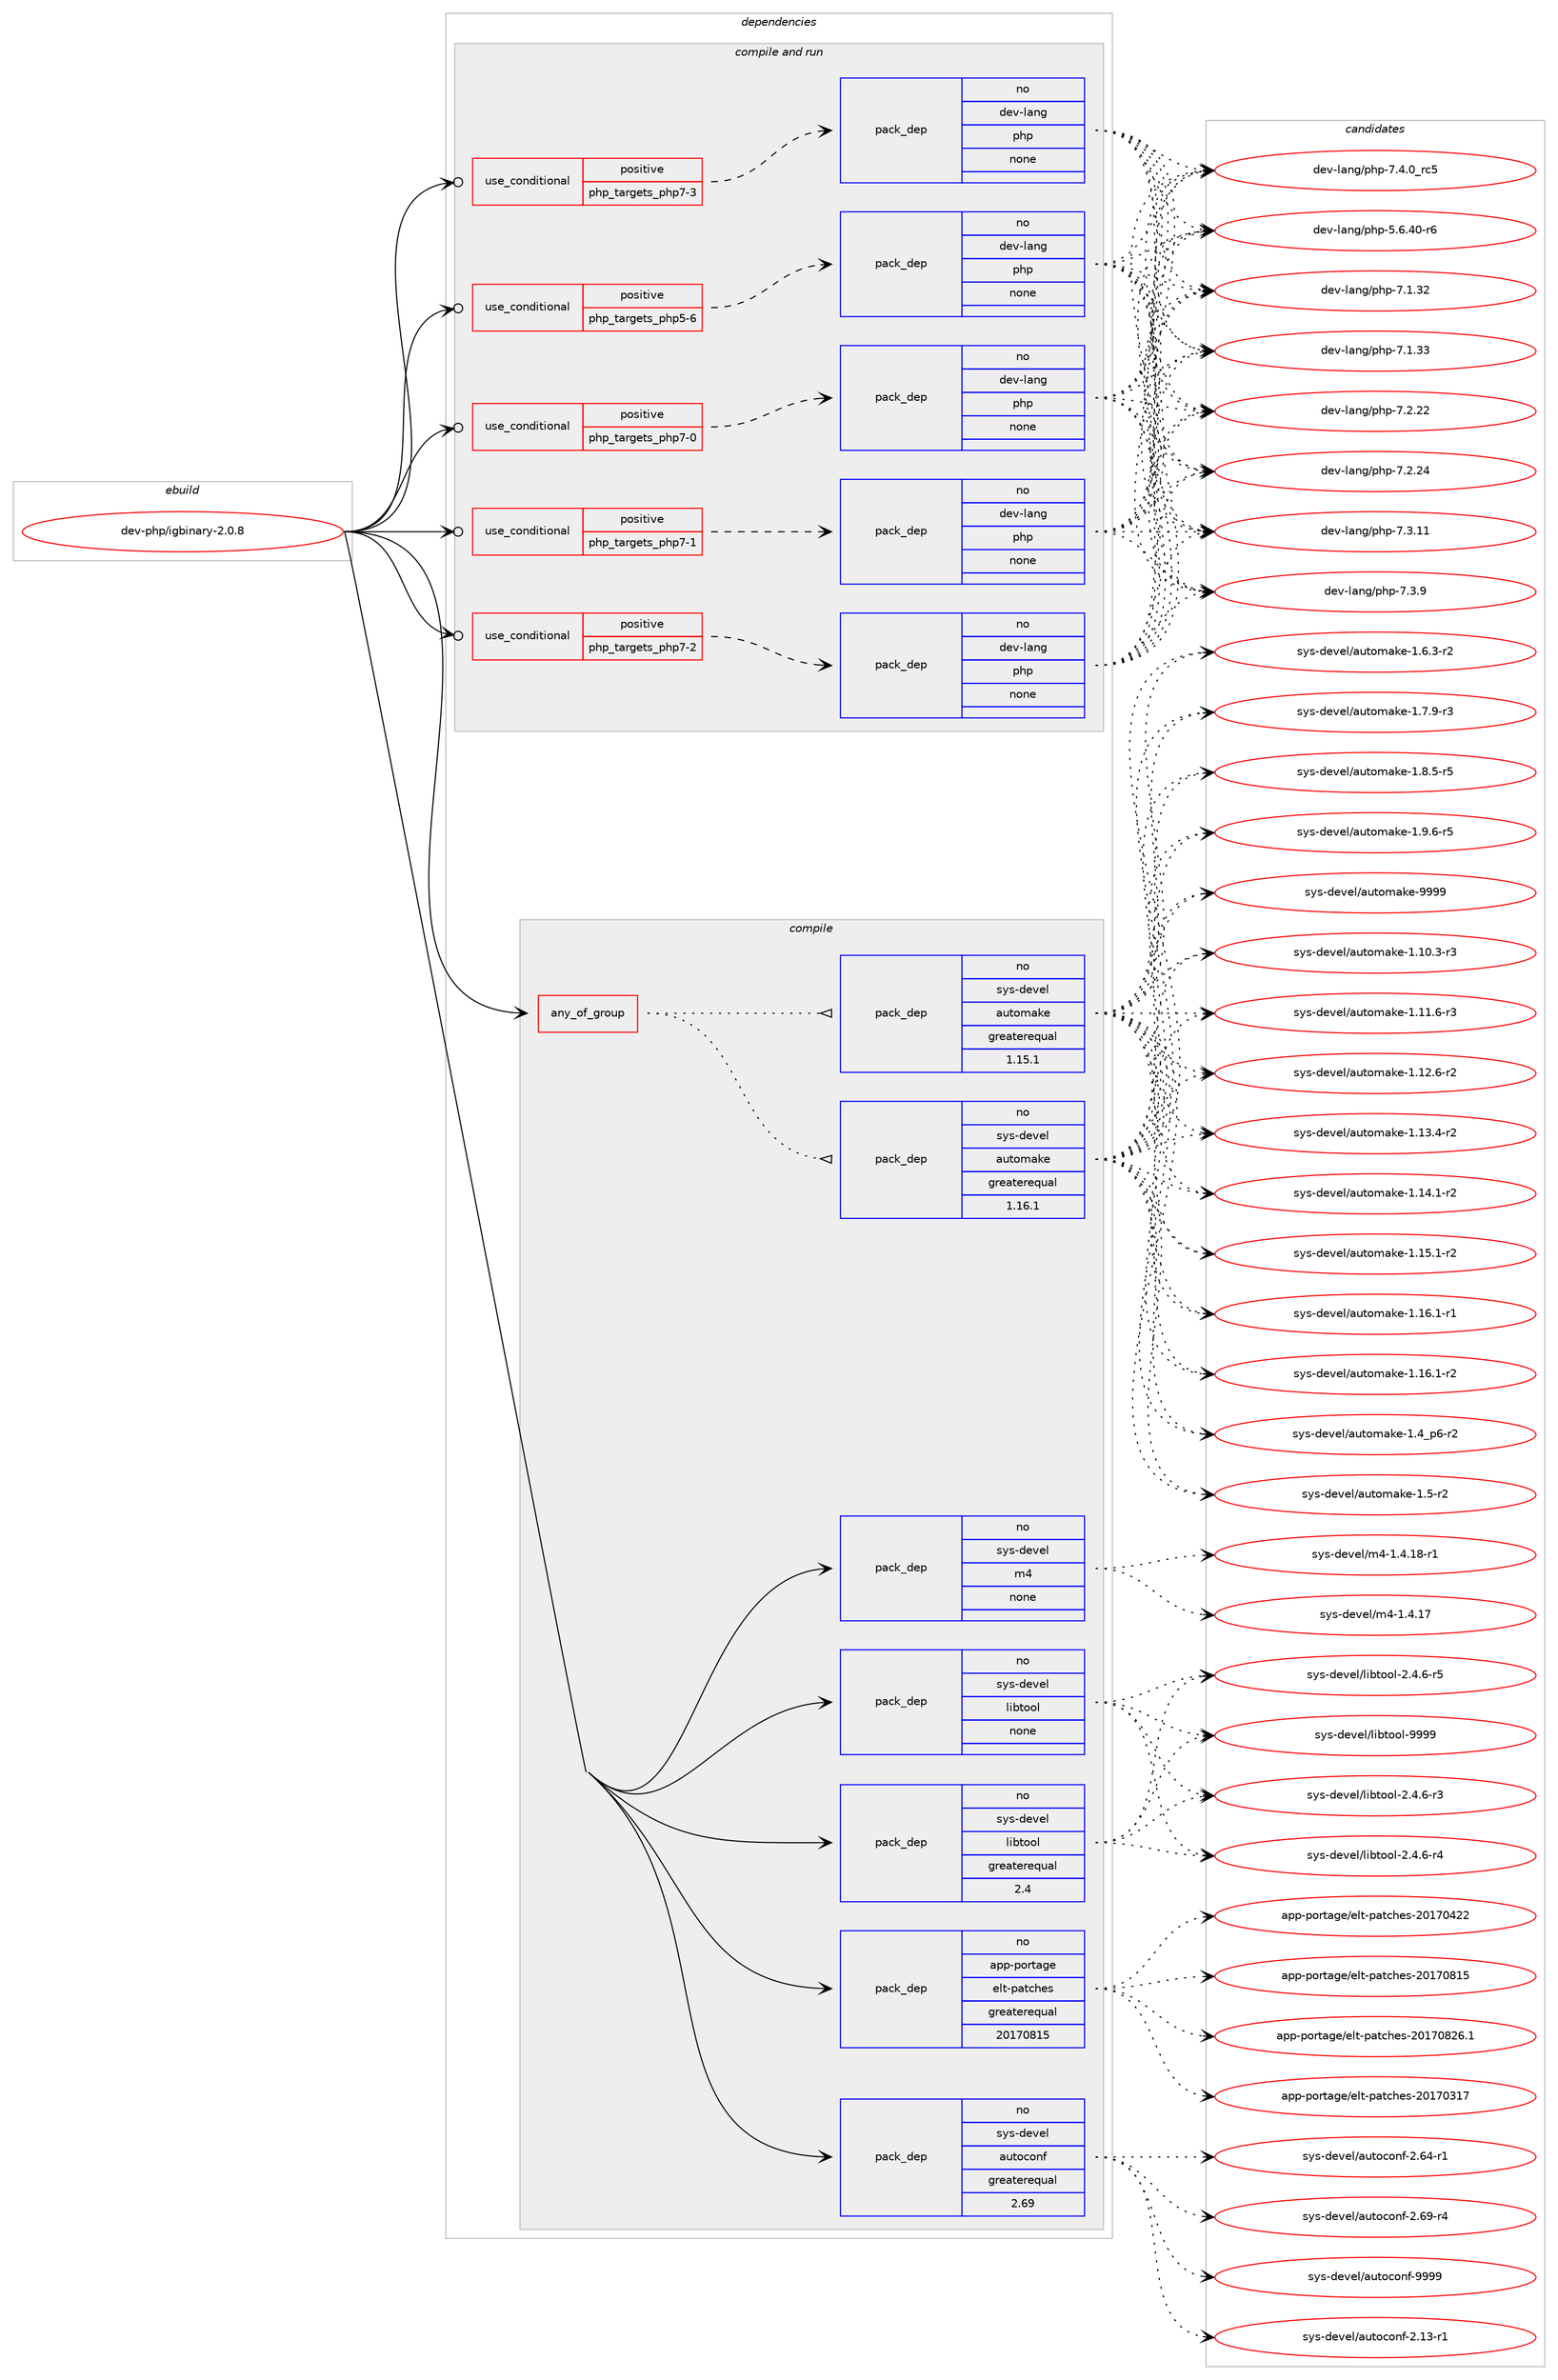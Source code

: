 digraph prolog {

# *************
# Graph options
# *************

newrank=true;
concentrate=true;
compound=true;
graph [rankdir=LR,fontname=Helvetica,fontsize=10,ranksep=1.5];#, ranksep=2.5, nodesep=0.2];
edge  [arrowhead=vee];
node  [fontname=Helvetica,fontsize=10];

# **********
# The ebuild
# **********

subgraph cluster_leftcol {
color=gray;
rank=same;
label=<<i>ebuild</i>>;
id [label="dev-php/igbinary-2.0.8", color=red, width=4, href="../dev-php/igbinary-2.0.8.svg"];
}

# ****************
# The dependencies
# ****************

subgraph cluster_midcol {
color=gray;
label=<<i>dependencies</i>>;
subgraph cluster_compile {
fillcolor="#eeeeee";
style=filled;
label=<<i>compile</i>>;
subgraph any11306 {
dependency589459 [label=<<TABLE BORDER="0" CELLBORDER="1" CELLSPACING="0" CELLPADDING="4"><TR><TD CELLPADDING="10">any_of_group</TD></TR></TABLE>>, shape=none, color=red];subgraph pack443051 {
dependency589460 [label=<<TABLE BORDER="0" CELLBORDER="1" CELLSPACING="0" CELLPADDING="4" WIDTH="220"><TR><TD ROWSPAN="6" CELLPADDING="30">pack_dep</TD></TR><TR><TD WIDTH="110">no</TD></TR><TR><TD>sys-devel</TD></TR><TR><TD>automake</TD></TR><TR><TD>greaterequal</TD></TR><TR><TD>1.16.1</TD></TR></TABLE>>, shape=none, color=blue];
}
dependency589459:e -> dependency589460:w [weight=20,style="dotted",arrowhead="oinv"];
subgraph pack443052 {
dependency589461 [label=<<TABLE BORDER="0" CELLBORDER="1" CELLSPACING="0" CELLPADDING="4" WIDTH="220"><TR><TD ROWSPAN="6" CELLPADDING="30">pack_dep</TD></TR><TR><TD WIDTH="110">no</TD></TR><TR><TD>sys-devel</TD></TR><TR><TD>automake</TD></TR><TR><TD>greaterequal</TD></TR><TR><TD>1.15.1</TD></TR></TABLE>>, shape=none, color=blue];
}
dependency589459:e -> dependency589461:w [weight=20,style="dotted",arrowhead="oinv"];
}
id:e -> dependency589459:w [weight=20,style="solid",arrowhead="vee"];
subgraph pack443053 {
dependency589462 [label=<<TABLE BORDER="0" CELLBORDER="1" CELLSPACING="0" CELLPADDING="4" WIDTH="220"><TR><TD ROWSPAN="6" CELLPADDING="30">pack_dep</TD></TR><TR><TD WIDTH="110">no</TD></TR><TR><TD>app-portage</TD></TR><TR><TD>elt-patches</TD></TR><TR><TD>greaterequal</TD></TR><TR><TD>20170815</TD></TR></TABLE>>, shape=none, color=blue];
}
id:e -> dependency589462:w [weight=20,style="solid",arrowhead="vee"];
subgraph pack443054 {
dependency589463 [label=<<TABLE BORDER="0" CELLBORDER="1" CELLSPACING="0" CELLPADDING="4" WIDTH="220"><TR><TD ROWSPAN="6" CELLPADDING="30">pack_dep</TD></TR><TR><TD WIDTH="110">no</TD></TR><TR><TD>sys-devel</TD></TR><TR><TD>autoconf</TD></TR><TR><TD>greaterequal</TD></TR><TR><TD>2.69</TD></TR></TABLE>>, shape=none, color=blue];
}
id:e -> dependency589463:w [weight=20,style="solid",arrowhead="vee"];
subgraph pack443055 {
dependency589464 [label=<<TABLE BORDER="0" CELLBORDER="1" CELLSPACING="0" CELLPADDING="4" WIDTH="220"><TR><TD ROWSPAN="6" CELLPADDING="30">pack_dep</TD></TR><TR><TD WIDTH="110">no</TD></TR><TR><TD>sys-devel</TD></TR><TR><TD>libtool</TD></TR><TR><TD>greaterequal</TD></TR><TR><TD>2.4</TD></TR></TABLE>>, shape=none, color=blue];
}
id:e -> dependency589464:w [weight=20,style="solid",arrowhead="vee"];
subgraph pack443056 {
dependency589465 [label=<<TABLE BORDER="0" CELLBORDER="1" CELLSPACING="0" CELLPADDING="4" WIDTH="220"><TR><TD ROWSPAN="6" CELLPADDING="30">pack_dep</TD></TR><TR><TD WIDTH="110">no</TD></TR><TR><TD>sys-devel</TD></TR><TR><TD>libtool</TD></TR><TR><TD>none</TD></TR><TR><TD></TD></TR></TABLE>>, shape=none, color=blue];
}
id:e -> dependency589465:w [weight=20,style="solid",arrowhead="vee"];
subgraph pack443057 {
dependency589466 [label=<<TABLE BORDER="0" CELLBORDER="1" CELLSPACING="0" CELLPADDING="4" WIDTH="220"><TR><TD ROWSPAN="6" CELLPADDING="30">pack_dep</TD></TR><TR><TD WIDTH="110">no</TD></TR><TR><TD>sys-devel</TD></TR><TR><TD>m4</TD></TR><TR><TD>none</TD></TR><TR><TD></TD></TR></TABLE>>, shape=none, color=blue];
}
id:e -> dependency589466:w [weight=20,style="solid",arrowhead="vee"];
}
subgraph cluster_compileandrun {
fillcolor="#eeeeee";
style=filled;
label=<<i>compile and run</i>>;
subgraph cond134737 {
dependency589467 [label=<<TABLE BORDER="0" CELLBORDER="1" CELLSPACING="0" CELLPADDING="4"><TR><TD ROWSPAN="3" CELLPADDING="10">use_conditional</TD></TR><TR><TD>positive</TD></TR><TR><TD>php_targets_php5-6</TD></TR></TABLE>>, shape=none, color=red];
subgraph pack443058 {
dependency589468 [label=<<TABLE BORDER="0" CELLBORDER="1" CELLSPACING="0" CELLPADDING="4" WIDTH="220"><TR><TD ROWSPAN="6" CELLPADDING="30">pack_dep</TD></TR><TR><TD WIDTH="110">no</TD></TR><TR><TD>dev-lang</TD></TR><TR><TD>php</TD></TR><TR><TD>none</TD></TR><TR><TD></TD></TR></TABLE>>, shape=none, color=blue];
}
dependency589467:e -> dependency589468:w [weight=20,style="dashed",arrowhead="vee"];
}
id:e -> dependency589467:w [weight=20,style="solid",arrowhead="odotvee"];
subgraph cond134738 {
dependency589469 [label=<<TABLE BORDER="0" CELLBORDER="1" CELLSPACING="0" CELLPADDING="4"><TR><TD ROWSPAN="3" CELLPADDING="10">use_conditional</TD></TR><TR><TD>positive</TD></TR><TR><TD>php_targets_php7-0</TD></TR></TABLE>>, shape=none, color=red];
subgraph pack443059 {
dependency589470 [label=<<TABLE BORDER="0" CELLBORDER="1" CELLSPACING="0" CELLPADDING="4" WIDTH="220"><TR><TD ROWSPAN="6" CELLPADDING="30">pack_dep</TD></TR><TR><TD WIDTH="110">no</TD></TR><TR><TD>dev-lang</TD></TR><TR><TD>php</TD></TR><TR><TD>none</TD></TR><TR><TD></TD></TR></TABLE>>, shape=none, color=blue];
}
dependency589469:e -> dependency589470:w [weight=20,style="dashed",arrowhead="vee"];
}
id:e -> dependency589469:w [weight=20,style="solid",arrowhead="odotvee"];
subgraph cond134739 {
dependency589471 [label=<<TABLE BORDER="0" CELLBORDER="1" CELLSPACING="0" CELLPADDING="4"><TR><TD ROWSPAN="3" CELLPADDING="10">use_conditional</TD></TR><TR><TD>positive</TD></TR><TR><TD>php_targets_php7-1</TD></TR></TABLE>>, shape=none, color=red];
subgraph pack443060 {
dependency589472 [label=<<TABLE BORDER="0" CELLBORDER="1" CELLSPACING="0" CELLPADDING="4" WIDTH="220"><TR><TD ROWSPAN="6" CELLPADDING="30">pack_dep</TD></TR><TR><TD WIDTH="110">no</TD></TR><TR><TD>dev-lang</TD></TR><TR><TD>php</TD></TR><TR><TD>none</TD></TR><TR><TD></TD></TR></TABLE>>, shape=none, color=blue];
}
dependency589471:e -> dependency589472:w [weight=20,style="dashed",arrowhead="vee"];
}
id:e -> dependency589471:w [weight=20,style="solid",arrowhead="odotvee"];
subgraph cond134740 {
dependency589473 [label=<<TABLE BORDER="0" CELLBORDER="1" CELLSPACING="0" CELLPADDING="4"><TR><TD ROWSPAN="3" CELLPADDING="10">use_conditional</TD></TR><TR><TD>positive</TD></TR><TR><TD>php_targets_php7-2</TD></TR></TABLE>>, shape=none, color=red];
subgraph pack443061 {
dependency589474 [label=<<TABLE BORDER="0" CELLBORDER="1" CELLSPACING="0" CELLPADDING="4" WIDTH="220"><TR><TD ROWSPAN="6" CELLPADDING="30">pack_dep</TD></TR><TR><TD WIDTH="110">no</TD></TR><TR><TD>dev-lang</TD></TR><TR><TD>php</TD></TR><TR><TD>none</TD></TR><TR><TD></TD></TR></TABLE>>, shape=none, color=blue];
}
dependency589473:e -> dependency589474:w [weight=20,style="dashed",arrowhead="vee"];
}
id:e -> dependency589473:w [weight=20,style="solid",arrowhead="odotvee"];
subgraph cond134741 {
dependency589475 [label=<<TABLE BORDER="0" CELLBORDER="1" CELLSPACING="0" CELLPADDING="4"><TR><TD ROWSPAN="3" CELLPADDING="10">use_conditional</TD></TR><TR><TD>positive</TD></TR><TR><TD>php_targets_php7-3</TD></TR></TABLE>>, shape=none, color=red];
subgraph pack443062 {
dependency589476 [label=<<TABLE BORDER="0" CELLBORDER="1" CELLSPACING="0" CELLPADDING="4" WIDTH="220"><TR><TD ROWSPAN="6" CELLPADDING="30">pack_dep</TD></TR><TR><TD WIDTH="110">no</TD></TR><TR><TD>dev-lang</TD></TR><TR><TD>php</TD></TR><TR><TD>none</TD></TR><TR><TD></TD></TR></TABLE>>, shape=none, color=blue];
}
dependency589475:e -> dependency589476:w [weight=20,style="dashed",arrowhead="vee"];
}
id:e -> dependency589475:w [weight=20,style="solid",arrowhead="odotvee"];
}
subgraph cluster_run {
fillcolor="#eeeeee";
style=filled;
label=<<i>run</i>>;
}
}

# **************
# The candidates
# **************

subgraph cluster_choices {
rank=same;
color=gray;
label=<<i>candidates</i>>;

subgraph choice443051 {
color=black;
nodesep=1;
choice11512111545100101118101108479711711611110997107101454946494846514511451 [label="sys-devel/automake-1.10.3-r3", color=red, width=4,href="../sys-devel/automake-1.10.3-r3.svg"];
choice11512111545100101118101108479711711611110997107101454946494946544511451 [label="sys-devel/automake-1.11.6-r3", color=red, width=4,href="../sys-devel/automake-1.11.6-r3.svg"];
choice11512111545100101118101108479711711611110997107101454946495046544511450 [label="sys-devel/automake-1.12.6-r2", color=red, width=4,href="../sys-devel/automake-1.12.6-r2.svg"];
choice11512111545100101118101108479711711611110997107101454946495146524511450 [label="sys-devel/automake-1.13.4-r2", color=red, width=4,href="../sys-devel/automake-1.13.4-r2.svg"];
choice11512111545100101118101108479711711611110997107101454946495246494511450 [label="sys-devel/automake-1.14.1-r2", color=red, width=4,href="../sys-devel/automake-1.14.1-r2.svg"];
choice11512111545100101118101108479711711611110997107101454946495346494511450 [label="sys-devel/automake-1.15.1-r2", color=red, width=4,href="../sys-devel/automake-1.15.1-r2.svg"];
choice11512111545100101118101108479711711611110997107101454946495446494511449 [label="sys-devel/automake-1.16.1-r1", color=red, width=4,href="../sys-devel/automake-1.16.1-r1.svg"];
choice11512111545100101118101108479711711611110997107101454946495446494511450 [label="sys-devel/automake-1.16.1-r2", color=red, width=4,href="../sys-devel/automake-1.16.1-r2.svg"];
choice115121115451001011181011084797117116111109971071014549465295112544511450 [label="sys-devel/automake-1.4_p6-r2", color=red, width=4,href="../sys-devel/automake-1.4_p6-r2.svg"];
choice11512111545100101118101108479711711611110997107101454946534511450 [label="sys-devel/automake-1.5-r2", color=red, width=4,href="../sys-devel/automake-1.5-r2.svg"];
choice115121115451001011181011084797117116111109971071014549465446514511450 [label="sys-devel/automake-1.6.3-r2", color=red, width=4,href="../sys-devel/automake-1.6.3-r2.svg"];
choice115121115451001011181011084797117116111109971071014549465546574511451 [label="sys-devel/automake-1.7.9-r3", color=red, width=4,href="../sys-devel/automake-1.7.9-r3.svg"];
choice115121115451001011181011084797117116111109971071014549465646534511453 [label="sys-devel/automake-1.8.5-r5", color=red, width=4,href="../sys-devel/automake-1.8.5-r5.svg"];
choice115121115451001011181011084797117116111109971071014549465746544511453 [label="sys-devel/automake-1.9.6-r5", color=red, width=4,href="../sys-devel/automake-1.9.6-r5.svg"];
choice115121115451001011181011084797117116111109971071014557575757 [label="sys-devel/automake-9999", color=red, width=4,href="../sys-devel/automake-9999.svg"];
dependency589460:e -> choice11512111545100101118101108479711711611110997107101454946494846514511451:w [style=dotted,weight="100"];
dependency589460:e -> choice11512111545100101118101108479711711611110997107101454946494946544511451:w [style=dotted,weight="100"];
dependency589460:e -> choice11512111545100101118101108479711711611110997107101454946495046544511450:w [style=dotted,weight="100"];
dependency589460:e -> choice11512111545100101118101108479711711611110997107101454946495146524511450:w [style=dotted,weight="100"];
dependency589460:e -> choice11512111545100101118101108479711711611110997107101454946495246494511450:w [style=dotted,weight="100"];
dependency589460:e -> choice11512111545100101118101108479711711611110997107101454946495346494511450:w [style=dotted,weight="100"];
dependency589460:e -> choice11512111545100101118101108479711711611110997107101454946495446494511449:w [style=dotted,weight="100"];
dependency589460:e -> choice11512111545100101118101108479711711611110997107101454946495446494511450:w [style=dotted,weight="100"];
dependency589460:e -> choice115121115451001011181011084797117116111109971071014549465295112544511450:w [style=dotted,weight="100"];
dependency589460:e -> choice11512111545100101118101108479711711611110997107101454946534511450:w [style=dotted,weight="100"];
dependency589460:e -> choice115121115451001011181011084797117116111109971071014549465446514511450:w [style=dotted,weight="100"];
dependency589460:e -> choice115121115451001011181011084797117116111109971071014549465546574511451:w [style=dotted,weight="100"];
dependency589460:e -> choice115121115451001011181011084797117116111109971071014549465646534511453:w [style=dotted,weight="100"];
dependency589460:e -> choice115121115451001011181011084797117116111109971071014549465746544511453:w [style=dotted,weight="100"];
dependency589460:e -> choice115121115451001011181011084797117116111109971071014557575757:w [style=dotted,weight="100"];
}
subgraph choice443052 {
color=black;
nodesep=1;
choice11512111545100101118101108479711711611110997107101454946494846514511451 [label="sys-devel/automake-1.10.3-r3", color=red, width=4,href="../sys-devel/automake-1.10.3-r3.svg"];
choice11512111545100101118101108479711711611110997107101454946494946544511451 [label="sys-devel/automake-1.11.6-r3", color=red, width=4,href="../sys-devel/automake-1.11.6-r3.svg"];
choice11512111545100101118101108479711711611110997107101454946495046544511450 [label="sys-devel/automake-1.12.6-r2", color=red, width=4,href="../sys-devel/automake-1.12.6-r2.svg"];
choice11512111545100101118101108479711711611110997107101454946495146524511450 [label="sys-devel/automake-1.13.4-r2", color=red, width=4,href="../sys-devel/automake-1.13.4-r2.svg"];
choice11512111545100101118101108479711711611110997107101454946495246494511450 [label="sys-devel/automake-1.14.1-r2", color=red, width=4,href="../sys-devel/automake-1.14.1-r2.svg"];
choice11512111545100101118101108479711711611110997107101454946495346494511450 [label="sys-devel/automake-1.15.1-r2", color=red, width=4,href="../sys-devel/automake-1.15.1-r2.svg"];
choice11512111545100101118101108479711711611110997107101454946495446494511449 [label="sys-devel/automake-1.16.1-r1", color=red, width=4,href="../sys-devel/automake-1.16.1-r1.svg"];
choice11512111545100101118101108479711711611110997107101454946495446494511450 [label="sys-devel/automake-1.16.1-r2", color=red, width=4,href="../sys-devel/automake-1.16.1-r2.svg"];
choice115121115451001011181011084797117116111109971071014549465295112544511450 [label="sys-devel/automake-1.4_p6-r2", color=red, width=4,href="../sys-devel/automake-1.4_p6-r2.svg"];
choice11512111545100101118101108479711711611110997107101454946534511450 [label="sys-devel/automake-1.5-r2", color=red, width=4,href="../sys-devel/automake-1.5-r2.svg"];
choice115121115451001011181011084797117116111109971071014549465446514511450 [label="sys-devel/automake-1.6.3-r2", color=red, width=4,href="../sys-devel/automake-1.6.3-r2.svg"];
choice115121115451001011181011084797117116111109971071014549465546574511451 [label="sys-devel/automake-1.7.9-r3", color=red, width=4,href="../sys-devel/automake-1.7.9-r3.svg"];
choice115121115451001011181011084797117116111109971071014549465646534511453 [label="sys-devel/automake-1.8.5-r5", color=red, width=4,href="../sys-devel/automake-1.8.5-r5.svg"];
choice115121115451001011181011084797117116111109971071014549465746544511453 [label="sys-devel/automake-1.9.6-r5", color=red, width=4,href="../sys-devel/automake-1.9.6-r5.svg"];
choice115121115451001011181011084797117116111109971071014557575757 [label="sys-devel/automake-9999", color=red, width=4,href="../sys-devel/automake-9999.svg"];
dependency589461:e -> choice11512111545100101118101108479711711611110997107101454946494846514511451:w [style=dotted,weight="100"];
dependency589461:e -> choice11512111545100101118101108479711711611110997107101454946494946544511451:w [style=dotted,weight="100"];
dependency589461:e -> choice11512111545100101118101108479711711611110997107101454946495046544511450:w [style=dotted,weight="100"];
dependency589461:e -> choice11512111545100101118101108479711711611110997107101454946495146524511450:w [style=dotted,weight="100"];
dependency589461:e -> choice11512111545100101118101108479711711611110997107101454946495246494511450:w [style=dotted,weight="100"];
dependency589461:e -> choice11512111545100101118101108479711711611110997107101454946495346494511450:w [style=dotted,weight="100"];
dependency589461:e -> choice11512111545100101118101108479711711611110997107101454946495446494511449:w [style=dotted,weight="100"];
dependency589461:e -> choice11512111545100101118101108479711711611110997107101454946495446494511450:w [style=dotted,weight="100"];
dependency589461:e -> choice115121115451001011181011084797117116111109971071014549465295112544511450:w [style=dotted,weight="100"];
dependency589461:e -> choice11512111545100101118101108479711711611110997107101454946534511450:w [style=dotted,weight="100"];
dependency589461:e -> choice115121115451001011181011084797117116111109971071014549465446514511450:w [style=dotted,weight="100"];
dependency589461:e -> choice115121115451001011181011084797117116111109971071014549465546574511451:w [style=dotted,weight="100"];
dependency589461:e -> choice115121115451001011181011084797117116111109971071014549465646534511453:w [style=dotted,weight="100"];
dependency589461:e -> choice115121115451001011181011084797117116111109971071014549465746544511453:w [style=dotted,weight="100"];
dependency589461:e -> choice115121115451001011181011084797117116111109971071014557575757:w [style=dotted,weight="100"];
}
subgraph choice443053 {
color=black;
nodesep=1;
choice97112112451121111141169710310147101108116451129711699104101115455048495548514955 [label="app-portage/elt-patches-20170317", color=red, width=4,href="../app-portage/elt-patches-20170317.svg"];
choice97112112451121111141169710310147101108116451129711699104101115455048495548525050 [label="app-portage/elt-patches-20170422", color=red, width=4,href="../app-portage/elt-patches-20170422.svg"];
choice97112112451121111141169710310147101108116451129711699104101115455048495548564953 [label="app-portage/elt-patches-20170815", color=red, width=4,href="../app-portage/elt-patches-20170815.svg"];
choice971121124511211111411697103101471011081164511297116991041011154550484955485650544649 [label="app-portage/elt-patches-20170826.1", color=red, width=4,href="../app-portage/elt-patches-20170826.1.svg"];
dependency589462:e -> choice97112112451121111141169710310147101108116451129711699104101115455048495548514955:w [style=dotted,weight="100"];
dependency589462:e -> choice97112112451121111141169710310147101108116451129711699104101115455048495548525050:w [style=dotted,weight="100"];
dependency589462:e -> choice97112112451121111141169710310147101108116451129711699104101115455048495548564953:w [style=dotted,weight="100"];
dependency589462:e -> choice971121124511211111411697103101471011081164511297116991041011154550484955485650544649:w [style=dotted,weight="100"];
}
subgraph choice443054 {
color=black;
nodesep=1;
choice1151211154510010111810110847971171161119911111010245504649514511449 [label="sys-devel/autoconf-2.13-r1", color=red, width=4,href="../sys-devel/autoconf-2.13-r1.svg"];
choice1151211154510010111810110847971171161119911111010245504654524511449 [label="sys-devel/autoconf-2.64-r1", color=red, width=4,href="../sys-devel/autoconf-2.64-r1.svg"];
choice1151211154510010111810110847971171161119911111010245504654574511452 [label="sys-devel/autoconf-2.69-r4", color=red, width=4,href="../sys-devel/autoconf-2.69-r4.svg"];
choice115121115451001011181011084797117116111991111101024557575757 [label="sys-devel/autoconf-9999", color=red, width=4,href="../sys-devel/autoconf-9999.svg"];
dependency589463:e -> choice1151211154510010111810110847971171161119911111010245504649514511449:w [style=dotted,weight="100"];
dependency589463:e -> choice1151211154510010111810110847971171161119911111010245504654524511449:w [style=dotted,weight="100"];
dependency589463:e -> choice1151211154510010111810110847971171161119911111010245504654574511452:w [style=dotted,weight="100"];
dependency589463:e -> choice115121115451001011181011084797117116111991111101024557575757:w [style=dotted,weight="100"];
}
subgraph choice443055 {
color=black;
nodesep=1;
choice1151211154510010111810110847108105981161111111084550465246544511451 [label="sys-devel/libtool-2.4.6-r3", color=red, width=4,href="../sys-devel/libtool-2.4.6-r3.svg"];
choice1151211154510010111810110847108105981161111111084550465246544511452 [label="sys-devel/libtool-2.4.6-r4", color=red, width=4,href="../sys-devel/libtool-2.4.6-r4.svg"];
choice1151211154510010111810110847108105981161111111084550465246544511453 [label="sys-devel/libtool-2.4.6-r5", color=red, width=4,href="../sys-devel/libtool-2.4.6-r5.svg"];
choice1151211154510010111810110847108105981161111111084557575757 [label="sys-devel/libtool-9999", color=red, width=4,href="../sys-devel/libtool-9999.svg"];
dependency589464:e -> choice1151211154510010111810110847108105981161111111084550465246544511451:w [style=dotted,weight="100"];
dependency589464:e -> choice1151211154510010111810110847108105981161111111084550465246544511452:w [style=dotted,weight="100"];
dependency589464:e -> choice1151211154510010111810110847108105981161111111084550465246544511453:w [style=dotted,weight="100"];
dependency589464:e -> choice1151211154510010111810110847108105981161111111084557575757:w [style=dotted,weight="100"];
}
subgraph choice443056 {
color=black;
nodesep=1;
choice1151211154510010111810110847108105981161111111084550465246544511451 [label="sys-devel/libtool-2.4.6-r3", color=red, width=4,href="../sys-devel/libtool-2.4.6-r3.svg"];
choice1151211154510010111810110847108105981161111111084550465246544511452 [label="sys-devel/libtool-2.4.6-r4", color=red, width=4,href="../sys-devel/libtool-2.4.6-r4.svg"];
choice1151211154510010111810110847108105981161111111084550465246544511453 [label="sys-devel/libtool-2.4.6-r5", color=red, width=4,href="../sys-devel/libtool-2.4.6-r5.svg"];
choice1151211154510010111810110847108105981161111111084557575757 [label="sys-devel/libtool-9999", color=red, width=4,href="../sys-devel/libtool-9999.svg"];
dependency589465:e -> choice1151211154510010111810110847108105981161111111084550465246544511451:w [style=dotted,weight="100"];
dependency589465:e -> choice1151211154510010111810110847108105981161111111084550465246544511452:w [style=dotted,weight="100"];
dependency589465:e -> choice1151211154510010111810110847108105981161111111084550465246544511453:w [style=dotted,weight="100"];
dependency589465:e -> choice1151211154510010111810110847108105981161111111084557575757:w [style=dotted,weight="100"];
}
subgraph choice443057 {
color=black;
nodesep=1;
choice11512111545100101118101108471095245494652464955 [label="sys-devel/m4-1.4.17", color=red, width=4,href="../sys-devel/m4-1.4.17.svg"];
choice115121115451001011181011084710952454946524649564511449 [label="sys-devel/m4-1.4.18-r1", color=red, width=4,href="../sys-devel/m4-1.4.18-r1.svg"];
dependency589466:e -> choice11512111545100101118101108471095245494652464955:w [style=dotted,weight="100"];
dependency589466:e -> choice115121115451001011181011084710952454946524649564511449:w [style=dotted,weight="100"];
}
subgraph choice443058 {
color=black;
nodesep=1;
choice100101118451089711010347112104112455346544652484511454 [label="dev-lang/php-5.6.40-r6", color=red, width=4,href="../dev-lang/php-5.6.40-r6.svg"];
choice10010111845108971101034711210411245554649465150 [label="dev-lang/php-7.1.32", color=red, width=4,href="../dev-lang/php-7.1.32.svg"];
choice10010111845108971101034711210411245554649465151 [label="dev-lang/php-7.1.33", color=red, width=4,href="../dev-lang/php-7.1.33.svg"];
choice10010111845108971101034711210411245554650465050 [label="dev-lang/php-7.2.22", color=red, width=4,href="../dev-lang/php-7.2.22.svg"];
choice10010111845108971101034711210411245554650465052 [label="dev-lang/php-7.2.24", color=red, width=4,href="../dev-lang/php-7.2.24.svg"];
choice10010111845108971101034711210411245554651464949 [label="dev-lang/php-7.3.11", color=red, width=4,href="../dev-lang/php-7.3.11.svg"];
choice100101118451089711010347112104112455546514657 [label="dev-lang/php-7.3.9", color=red, width=4,href="../dev-lang/php-7.3.9.svg"];
choice100101118451089711010347112104112455546524648951149953 [label="dev-lang/php-7.4.0_rc5", color=red, width=4,href="../dev-lang/php-7.4.0_rc5.svg"];
dependency589468:e -> choice100101118451089711010347112104112455346544652484511454:w [style=dotted,weight="100"];
dependency589468:e -> choice10010111845108971101034711210411245554649465150:w [style=dotted,weight="100"];
dependency589468:e -> choice10010111845108971101034711210411245554649465151:w [style=dotted,weight="100"];
dependency589468:e -> choice10010111845108971101034711210411245554650465050:w [style=dotted,weight="100"];
dependency589468:e -> choice10010111845108971101034711210411245554650465052:w [style=dotted,weight="100"];
dependency589468:e -> choice10010111845108971101034711210411245554651464949:w [style=dotted,weight="100"];
dependency589468:e -> choice100101118451089711010347112104112455546514657:w [style=dotted,weight="100"];
dependency589468:e -> choice100101118451089711010347112104112455546524648951149953:w [style=dotted,weight="100"];
}
subgraph choice443059 {
color=black;
nodesep=1;
choice100101118451089711010347112104112455346544652484511454 [label="dev-lang/php-5.6.40-r6", color=red, width=4,href="../dev-lang/php-5.6.40-r6.svg"];
choice10010111845108971101034711210411245554649465150 [label="dev-lang/php-7.1.32", color=red, width=4,href="../dev-lang/php-7.1.32.svg"];
choice10010111845108971101034711210411245554649465151 [label="dev-lang/php-7.1.33", color=red, width=4,href="../dev-lang/php-7.1.33.svg"];
choice10010111845108971101034711210411245554650465050 [label="dev-lang/php-7.2.22", color=red, width=4,href="../dev-lang/php-7.2.22.svg"];
choice10010111845108971101034711210411245554650465052 [label="dev-lang/php-7.2.24", color=red, width=4,href="../dev-lang/php-7.2.24.svg"];
choice10010111845108971101034711210411245554651464949 [label="dev-lang/php-7.3.11", color=red, width=4,href="../dev-lang/php-7.3.11.svg"];
choice100101118451089711010347112104112455546514657 [label="dev-lang/php-7.3.9", color=red, width=4,href="../dev-lang/php-7.3.9.svg"];
choice100101118451089711010347112104112455546524648951149953 [label="dev-lang/php-7.4.0_rc5", color=red, width=4,href="../dev-lang/php-7.4.0_rc5.svg"];
dependency589470:e -> choice100101118451089711010347112104112455346544652484511454:w [style=dotted,weight="100"];
dependency589470:e -> choice10010111845108971101034711210411245554649465150:w [style=dotted,weight="100"];
dependency589470:e -> choice10010111845108971101034711210411245554649465151:w [style=dotted,weight="100"];
dependency589470:e -> choice10010111845108971101034711210411245554650465050:w [style=dotted,weight="100"];
dependency589470:e -> choice10010111845108971101034711210411245554650465052:w [style=dotted,weight="100"];
dependency589470:e -> choice10010111845108971101034711210411245554651464949:w [style=dotted,weight="100"];
dependency589470:e -> choice100101118451089711010347112104112455546514657:w [style=dotted,weight="100"];
dependency589470:e -> choice100101118451089711010347112104112455546524648951149953:w [style=dotted,weight="100"];
}
subgraph choice443060 {
color=black;
nodesep=1;
choice100101118451089711010347112104112455346544652484511454 [label="dev-lang/php-5.6.40-r6", color=red, width=4,href="../dev-lang/php-5.6.40-r6.svg"];
choice10010111845108971101034711210411245554649465150 [label="dev-lang/php-7.1.32", color=red, width=4,href="../dev-lang/php-7.1.32.svg"];
choice10010111845108971101034711210411245554649465151 [label="dev-lang/php-7.1.33", color=red, width=4,href="../dev-lang/php-7.1.33.svg"];
choice10010111845108971101034711210411245554650465050 [label="dev-lang/php-7.2.22", color=red, width=4,href="../dev-lang/php-7.2.22.svg"];
choice10010111845108971101034711210411245554650465052 [label="dev-lang/php-7.2.24", color=red, width=4,href="../dev-lang/php-7.2.24.svg"];
choice10010111845108971101034711210411245554651464949 [label="dev-lang/php-7.3.11", color=red, width=4,href="../dev-lang/php-7.3.11.svg"];
choice100101118451089711010347112104112455546514657 [label="dev-lang/php-7.3.9", color=red, width=4,href="../dev-lang/php-7.3.9.svg"];
choice100101118451089711010347112104112455546524648951149953 [label="dev-lang/php-7.4.0_rc5", color=red, width=4,href="../dev-lang/php-7.4.0_rc5.svg"];
dependency589472:e -> choice100101118451089711010347112104112455346544652484511454:w [style=dotted,weight="100"];
dependency589472:e -> choice10010111845108971101034711210411245554649465150:w [style=dotted,weight="100"];
dependency589472:e -> choice10010111845108971101034711210411245554649465151:w [style=dotted,weight="100"];
dependency589472:e -> choice10010111845108971101034711210411245554650465050:w [style=dotted,weight="100"];
dependency589472:e -> choice10010111845108971101034711210411245554650465052:w [style=dotted,weight="100"];
dependency589472:e -> choice10010111845108971101034711210411245554651464949:w [style=dotted,weight="100"];
dependency589472:e -> choice100101118451089711010347112104112455546514657:w [style=dotted,weight="100"];
dependency589472:e -> choice100101118451089711010347112104112455546524648951149953:w [style=dotted,weight="100"];
}
subgraph choice443061 {
color=black;
nodesep=1;
choice100101118451089711010347112104112455346544652484511454 [label="dev-lang/php-5.6.40-r6", color=red, width=4,href="../dev-lang/php-5.6.40-r6.svg"];
choice10010111845108971101034711210411245554649465150 [label="dev-lang/php-7.1.32", color=red, width=4,href="../dev-lang/php-7.1.32.svg"];
choice10010111845108971101034711210411245554649465151 [label="dev-lang/php-7.1.33", color=red, width=4,href="../dev-lang/php-7.1.33.svg"];
choice10010111845108971101034711210411245554650465050 [label="dev-lang/php-7.2.22", color=red, width=4,href="../dev-lang/php-7.2.22.svg"];
choice10010111845108971101034711210411245554650465052 [label="dev-lang/php-7.2.24", color=red, width=4,href="../dev-lang/php-7.2.24.svg"];
choice10010111845108971101034711210411245554651464949 [label="dev-lang/php-7.3.11", color=red, width=4,href="../dev-lang/php-7.3.11.svg"];
choice100101118451089711010347112104112455546514657 [label="dev-lang/php-7.3.9", color=red, width=4,href="../dev-lang/php-7.3.9.svg"];
choice100101118451089711010347112104112455546524648951149953 [label="dev-lang/php-7.4.0_rc5", color=red, width=4,href="../dev-lang/php-7.4.0_rc5.svg"];
dependency589474:e -> choice100101118451089711010347112104112455346544652484511454:w [style=dotted,weight="100"];
dependency589474:e -> choice10010111845108971101034711210411245554649465150:w [style=dotted,weight="100"];
dependency589474:e -> choice10010111845108971101034711210411245554649465151:w [style=dotted,weight="100"];
dependency589474:e -> choice10010111845108971101034711210411245554650465050:w [style=dotted,weight="100"];
dependency589474:e -> choice10010111845108971101034711210411245554650465052:w [style=dotted,weight="100"];
dependency589474:e -> choice10010111845108971101034711210411245554651464949:w [style=dotted,weight="100"];
dependency589474:e -> choice100101118451089711010347112104112455546514657:w [style=dotted,weight="100"];
dependency589474:e -> choice100101118451089711010347112104112455546524648951149953:w [style=dotted,weight="100"];
}
subgraph choice443062 {
color=black;
nodesep=1;
choice100101118451089711010347112104112455346544652484511454 [label="dev-lang/php-5.6.40-r6", color=red, width=4,href="../dev-lang/php-5.6.40-r6.svg"];
choice10010111845108971101034711210411245554649465150 [label="dev-lang/php-7.1.32", color=red, width=4,href="../dev-lang/php-7.1.32.svg"];
choice10010111845108971101034711210411245554649465151 [label="dev-lang/php-7.1.33", color=red, width=4,href="../dev-lang/php-7.1.33.svg"];
choice10010111845108971101034711210411245554650465050 [label="dev-lang/php-7.2.22", color=red, width=4,href="../dev-lang/php-7.2.22.svg"];
choice10010111845108971101034711210411245554650465052 [label="dev-lang/php-7.2.24", color=red, width=4,href="../dev-lang/php-7.2.24.svg"];
choice10010111845108971101034711210411245554651464949 [label="dev-lang/php-7.3.11", color=red, width=4,href="../dev-lang/php-7.3.11.svg"];
choice100101118451089711010347112104112455546514657 [label="dev-lang/php-7.3.9", color=red, width=4,href="../dev-lang/php-7.3.9.svg"];
choice100101118451089711010347112104112455546524648951149953 [label="dev-lang/php-7.4.0_rc5", color=red, width=4,href="../dev-lang/php-7.4.0_rc5.svg"];
dependency589476:e -> choice100101118451089711010347112104112455346544652484511454:w [style=dotted,weight="100"];
dependency589476:e -> choice10010111845108971101034711210411245554649465150:w [style=dotted,weight="100"];
dependency589476:e -> choice10010111845108971101034711210411245554649465151:w [style=dotted,weight="100"];
dependency589476:e -> choice10010111845108971101034711210411245554650465050:w [style=dotted,weight="100"];
dependency589476:e -> choice10010111845108971101034711210411245554650465052:w [style=dotted,weight="100"];
dependency589476:e -> choice10010111845108971101034711210411245554651464949:w [style=dotted,weight="100"];
dependency589476:e -> choice100101118451089711010347112104112455546514657:w [style=dotted,weight="100"];
dependency589476:e -> choice100101118451089711010347112104112455546524648951149953:w [style=dotted,weight="100"];
}
}

}
